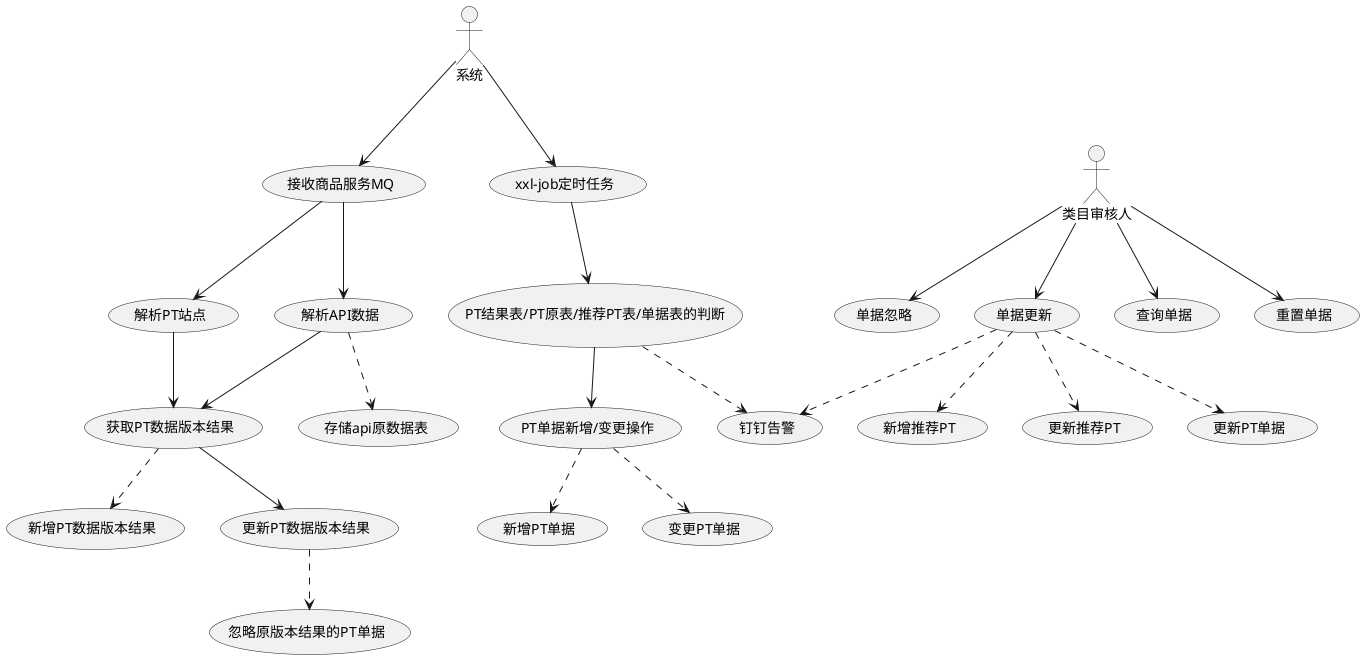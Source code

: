 @startuml

'actor A
'actor B
actor 系统 as sys
actor 类目审核人 as c


sys --> (接收商品服务MQ)
(接收商品服务MQ) -->(解析API数据)
(接收商品服务MQ) --> (解析PT站点)
(解析API数据) --> (获取PT数据版本结果)
(解析API数据) .down.>(存储api原数据表)
(解析PT站点) --> (获取PT数据版本结果)
(获取PT数据版本结果) .down.> (新增PT数据版本结果)
(获取PT数据版本结果) --> (更新PT数据版本结果)
(更新PT数据版本结果) .down.> (忽略原版本结果的PT单据)




sys --> (xxl-job定时任务)
(xxl-job定时任务) --> (PT结果表/PT原表/推荐PT表/单据表的判断)
(PT结果表/PT原表/推荐PT表/单据表的判断) .down.> (钉钉告警)
(PT结果表/PT原表/推荐PT表/单据表的判断) --> (PT单据新增/变更操作)

(PT单据新增/变更操作) .down.> (新增PT单据)
(PT单据新增/变更操作) .down.>(变更PT单据)


c --> (单据忽略)
c --> (单据更新)
c --> (查询单据)
c --> (重置单据)

(单据更新) .down.>(钉钉告警)
(单据更新) .down.>(新增推荐PT)
(单据更新) .down.>(更新推荐PT)
(单据更新) .down.>(更新PT单据)

'A -up-> (up)
'A -right-> (center)
'A -down-> (down)
'A -left-> (left)

'B -up-> (up)
'B -left-> (center)
'B -right-> (right)
'B -down-> (down)

@enduml